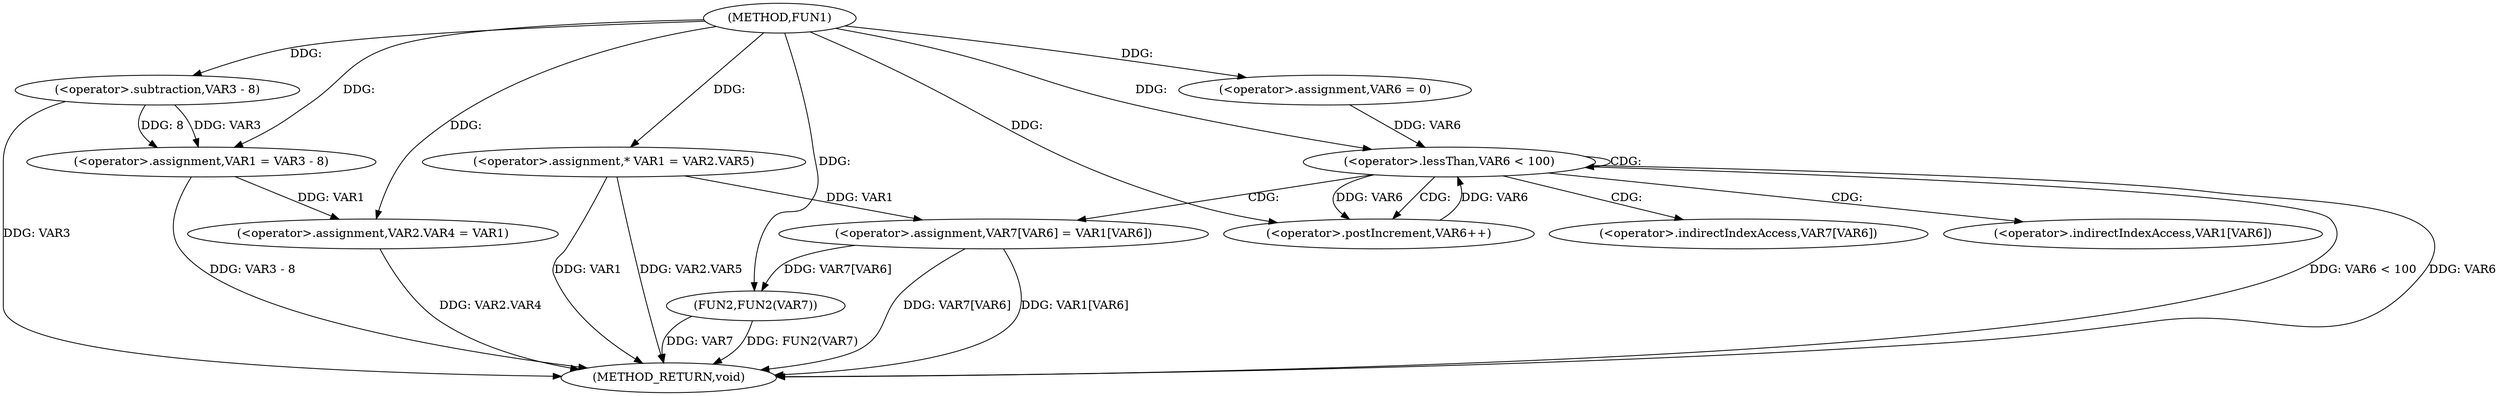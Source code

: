 digraph FUN1 {  
"1000100" [label = "(METHOD,FUN1)" ]
"1000144" [label = "(METHOD_RETURN,void)" ]
"1000105" [label = "(<operator>.assignment,VAR1 = VAR3 - 8)" ]
"1000107" [label = "(<operator>.subtraction,VAR3 - 8)" ]
"1000110" [label = "(<operator>.assignment,VAR2.VAR4 = VAR1)" ]
"1000117" [label = "(<operator>.assignment,* VAR1 = VAR2.VAR5)" ]
"1000126" [label = "(<operator>.assignment,VAR6 = 0)" ]
"1000129" [label = "(<operator>.lessThan,VAR6 < 100)" ]
"1000132" [label = "(<operator>.postIncrement,VAR6++)" ]
"1000135" [label = "(<operator>.assignment,VAR7[VAR6] = VAR1[VAR6])" ]
"1000142" [label = "(FUN2,FUN2(VAR7))" ]
"1000136" [label = "(<operator>.indirectIndexAccess,VAR7[VAR6])" ]
"1000139" [label = "(<operator>.indirectIndexAccess,VAR1[VAR6])" ]
  "1000142" -> "1000144"  [ label = "DDG: FUN2(VAR7)"] 
  "1000107" -> "1000144"  [ label = "DDG: VAR3"] 
  "1000105" -> "1000144"  [ label = "DDG: VAR3 - 8"] 
  "1000129" -> "1000144"  [ label = "DDG: VAR6 < 100"] 
  "1000117" -> "1000144"  [ label = "DDG: VAR1"] 
  "1000117" -> "1000144"  [ label = "DDG: VAR2.VAR5"] 
  "1000110" -> "1000144"  [ label = "DDG: VAR2.VAR4"] 
  "1000129" -> "1000144"  [ label = "DDG: VAR6"] 
  "1000135" -> "1000144"  [ label = "DDG: VAR1[VAR6]"] 
  "1000142" -> "1000144"  [ label = "DDG: VAR7"] 
  "1000135" -> "1000144"  [ label = "DDG: VAR7[VAR6]"] 
  "1000107" -> "1000105"  [ label = "DDG: VAR3"] 
  "1000107" -> "1000105"  [ label = "DDG: 8"] 
  "1000100" -> "1000105"  [ label = "DDG: "] 
  "1000100" -> "1000107"  [ label = "DDG: "] 
  "1000105" -> "1000110"  [ label = "DDG: VAR1"] 
  "1000100" -> "1000110"  [ label = "DDG: "] 
  "1000100" -> "1000117"  [ label = "DDG: "] 
  "1000100" -> "1000126"  [ label = "DDG: "] 
  "1000126" -> "1000129"  [ label = "DDG: VAR6"] 
  "1000132" -> "1000129"  [ label = "DDG: VAR6"] 
  "1000100" -> "1000129"  [ label = "DDG: "] 
  "1000129" -> "1000132"  [ label = "DDG: VAR6"] 
  "1000100" -> "1000132"  [ label = "DDG: "] 
  "1000117" -> "1000135"  [ label = "DDG: VAR1"] 
  "1000135" -> "1000142"  [ label = "DDG: VAR7[VAR6]"] 
  "1000100" -> "1000142"  [ label = "DDG: "] 
  "1000129" -> "1000132"  [ label = "CDG: "] 
  "1000129" -> "1000129"  [ label = "CDG: "] 
  "1000129" -> "1000139"  [ label = "CDG: "] 
  "1000129" -> "1000135"  [ label = "CDG: "] 
  "1000129" -> "1000136"  [ label = "CDG: "] 
}

